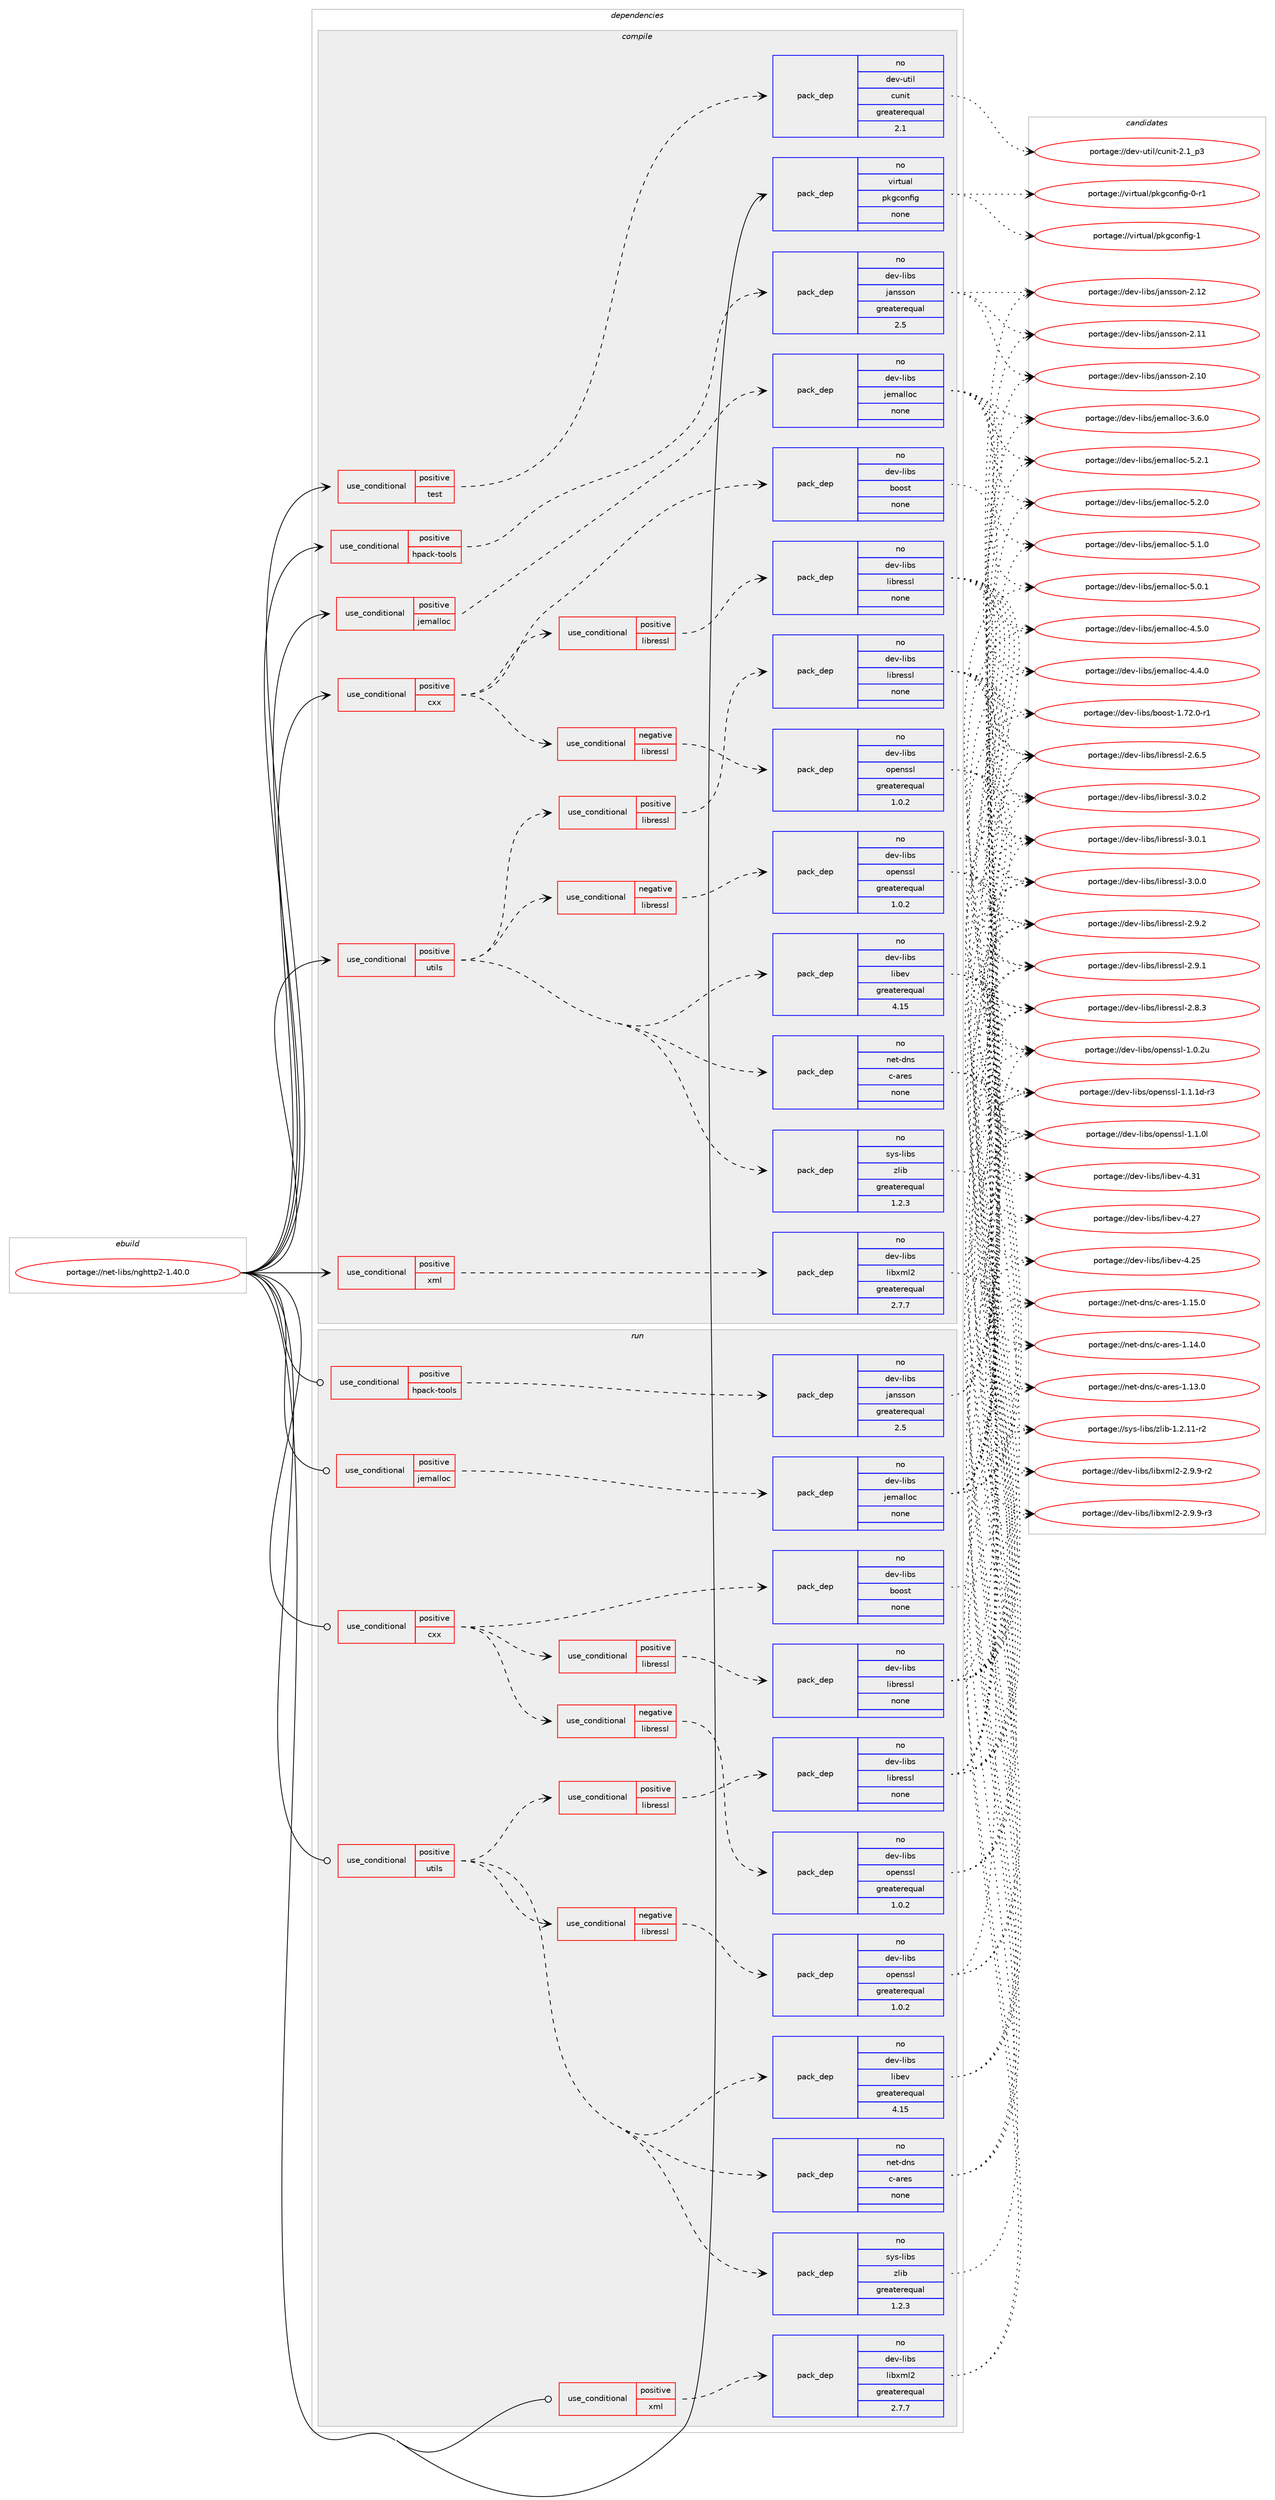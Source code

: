 digraph prolog {

# *************
# Graph options
# *************

newrank=true;
concentrate=true;
compound=true;
graph [rankdir=LR,fontname=Helvetica,fontsize=10,ranksep=1.5];#, ranksep=2.5, nodesep=0.2];
edge  [arrowhead=vee];
node  [fontname=Helvetica,fontsize=10];

# **********
# The ebuild
# **********

subgraph cluster_leftcol {
color=gray;
rank=same;
label=<<i>ebuild</i>>;
id [label="portage://net-libs/nghttp2-1.40.0", color=red, width=4, href="../net-libs/nghttp2-1.40.0.svg"];
}

# ****************
# The dependencies
# ****************

subgraph cluster_midcol {
color=gray;
label=<<i>dependencies</i>>;
subgraph cluster_compile {
fillcolor="#eeeeee";
style=filled;
label=<<i>compile</i>>;
subgraph cond16313 {
dependency78344 [label=<<TABLE BORDER="0" CELLBORDER="1" CELLSPACING="0" CELLPADDING="4"><TR><TD ROWSPAN="3" CELLPADDING="10">use_conditional</TD></TR><TR><TD>positive</TD></TR><TR><TD>cxx</TD></TR></TABLE>>, shape=none, color=red];
subgraph cond16314 {
dependency78345 [label=<<TABLE BORDER="0" CELLBORDER="1" CELLSPACING="0" CELLPADDING="4"><TR><TD ROWSPAN="3" CELLPADDING="10">use_conditional</TD></TR><TR><TD>negative</TD></TR><TR><TD>libressl</TD></TR></TABLE>>, shape=none, color=red];
subgraph pack60549 {
dependency78346 [label=<<TABLE BORDER="0" CELLBORDER="1" CELLSPACING="0" CELLPADDING="4" WIDTH="220"><TR><TD ROWSPAN="6" CELLPADDING="30">pack_dep</TD></TR><TR><TD WIDTH="110">no</TD></TR><TR><TD>dev-libs</TD></TR><TR><TD>openssl</TD></TR><TR><TD>greaterequal</TD></TR><TR><TD>1.0.2</TD></TR></TABLE>>, shape=none, color=blue];
}
dependency78345:e -> dependency78346:w [weight=20,style="dashed",arrowhead="vee"];
}
dependency78344:e -> dependency78345:w [weight=20,style="dashed",arrowhead="vee"];
subgraph cond16315 {
dependency78347 [label=<<TABLE BORDER="0" CELLBORDER="1" CELLSPACING="0" CELLPADDING="4"><TR><TD ROWSPAN="3" CELLPADDING="10">use_conditional</TD></TR><TR><TD>positive</TD></TR><TR><TD>libressl</TD></TR></TABLE>>, shape=none, color=red];
subgraph pack60550 {
dependency78348 [label=<<TABLE BORDER="0" CELLBORDER="1" CELLSPACING="0" CELLPADDING="4" WIDTH="220"><TR><TD ROWSPAN="6" CELLPADDING="30">pack_dep</TD></TR><TR><TD WIDTH="110">no</TD></TR><TR><TD>dev-libs</TD></TR><TR><TD>libressl</TD></TR><TR><TD>none</TD></TR><TR><TD></TD></TR></TABLE>>, shape=none, color=blue];
}
dependency78347:e -> dependency78348:w [weight=20,style="dashed",arrowhead="vee"];
}
dependency78344:e -> dependency78347:w [weight=20,style="dashed",arrowhead="vee"];
subgraph pack60551 {
dependency78349 [label=<<TABLE BORDER="0" CELLBORDER="1" CELLSPACING="0" CELLPADDING="4" WIDTH="220"><TR><TD ROWSPAN="6" CELLPADDING="30">pack_dep</TD></TR><TR><TD WIDTH="110">no</TD></TR><TR><TD>dev-libs</TD></TR><TR><TD>boost</TD></TR><TR><TD>none</TD></TR><TR><TD></TD></TR></TABLE>>, shape=none, color=blue];
}
dependency78344:e -> dependency78349:w [weight=20,style="dashed",arrowhead="vee"];
}
id:e -> dependency78344:w [weight=20,style="solid",arrowhead="vee"];
subgraph cond16316 {
dependency78350 [label=<<TABLE BORDER="0" CELLBORDER="1" CELLSPACING="0" CELLPADDING="4"><TR><TD ROWSPAN="3" CELLPADDING="10">use_conditional</TD></TR><TR><TD>positive</TD></TR><TR><TD>hpack-tools</TD></TR></TABLE>>, shape=none, color=red];
subgraph pack60552 {
dependency78351 [label=<<TABLE BORDER="0" CELLBORDER="1" CELLSPACING="0" CELLPADDING="4" WIDTH="220"><TR><TD ROWSPAN="6" CELLPADDING="30">pack_dep</TD></TR><TR><TD WIDTH="110">no</TD></TR><TR><TD>dev-libs</TD></TR><TR><TD>jansson</TD></TR><TR><TD>greaterequal</TD></TR><TR><TD>2.5</TD></TR></TABLE>>, shape=none, color=blue];
}
dependency78350:e -> dependency78351:w [weight=20,style="dashed",arrowhead="vee"];
}
id:e -> dependency78350:w [weight=20,style="solid",arrowhead="vee"];
subgraph cond16317 {
dependency78352 [label=<<TABLE BORDER="0" CELLBORDER="1" CELLSPACING="0" CELLPADDING="4"><TR><TD ROWSPAN="3" CELLPADDING="10">use_conditional</TD></TR><TR><TD>positive</TD></TR><TR><TD>jemalloc</TD></TR></TABLE>>, shape=none, color=red];
subgraph pack60553 {
dependency78353 [label=<<TABLE BORDER="0" CELLBORDER="1" CELLSPACING="0" CELLPADDING="4" WIDTH="220"><TR><TD ROWSPAN="6" CELLPADDING="30">pack_dep</TD></TR><TR><TD WIDTH="110">no</TD></TR><TR><TD>dev-libs</TD></TR><TR><TD>jemalloc</TD></TR><TR><TD>none</TD></TR><TR><TD></TD></TR></TABLE>>, shape=none, color=blue];
}
dependency78352:e -> dependency78353:w [weight=20,style="dashed",arrowhead="vee"];
}
id:e -> dependency78352:w [weight=20,style="solid",arrowhead="vee"];
subgraph cond16318 {
dependency78354 [label=<<TABLE BORDER="0" CELLBORDER="1" CELLSPACING="0" CELLPADDING="4"><TR><TD ROWSPAN="3" CELLPADDING="10">use_conditional</TD></TR><TR><TD>positive</TD></TR><TR><TD>test</TD></TR></TABLE>>, shape=none, color=red];
subgraph pack60554 {
dependency78355 [label=<<TABLE BORDER="0" CELLBORDER="1" CELLSPACING="0" CELLPADDING="4" WIDTH="220"><TR><TD ROWSPAN="6" CELLPADDING="30">pack_dep</TD></TR><TR><TD WIDTH="110">no</TD></TR><TR><TD>dev-util</TD></TR><TR><TD>cunit</TD></TR><TR><TD>greaterequal</TD></TR><TR><TD>2.1</TD></TR></TABLE>>, shape=none, color=blue];
}
dependency78354:e -> dependency78355:w [weight=20,style="dashed",arrowhead="vee"];
}
id:e -> dependency78354:w [weight=20,style="solid",arrowhead="vee"];
subgraph cond16319 {
dependency78356 [label=<<TABLE BORDER="0" CELLBORDER="1" CELLSPACING="0" CELLPADDING="4"><TR><TD ROWSPAN="3" CELLPADDING="10">use_conditional</TD></TR><TR><TD>positive</TD></TR><TR><TD>utils</TD></TR></TABLE>>, shape=none, color=red];
subgraph cond16320 {
dependency78357 [label=<<TABLE BORDER="0" CELLBORDER="1" CELLSPACING="0" CELLPADDING="4"><TR><TD ROWSPAN="3" CELLPADDING="10">use_conditional</TD></TR><TR><TD>negative</TD></TR><TR><TD>libressl</TD></TR></TABLE>>, shape=none, color=red];
subgraph pack60555 {
dependency78358 [label=<<TABLE BORDER="0" CELLBORDER="1" CELLSPACING="0" CELLPADDING="4" WIDTH="220"><TR><TD ROWSPAN="6" CELLPADDING="30">pack_dep</TD></TR><TR><TD WIDTH="110">no</TD></TR><TR><TD>dev-libs</TD></TR><TR><TD>openssl</TD></TR><TR><TD>greaterequal</TD></TR><TR><TD>1.0.2</TD></TR></TABLE>>, shape=none, color=blue];
}
dependency78357:e -> dependency78358:w [weight=20,style="dashed",arrowhead="vee"];
}
dependency78356:e -> dependency78357:w [weight=20,style="dashed",arrowhead="vee"];
subgraph cond16321 {
dependency78359 [label=<<TABLE BORDER="0" CELLBORDER="1" CELLSPACING="0" CELLPADDING="4"><TR><TD ROWSPAN="3" CELLPADDING="10">use_conditional</TD></TR><TR><TD>positive</TD></TR><TR><TD>libressl</TD></TR></TABLE>>, shape=none, color=red];
subgraph pack60556 {
dependency78360 [label=<<TABLE BORDER="0" CELLBORDER="1" CELLSPACING="0" CELLPADDING="4" WIDTH="220"><TR><TD ROWSPAN="6" CELLPADDING="30">pack_dep</TD></TR><TR><TD WIDTH="110">no</TD></TR><TR><TD>dev-libs</TD></TR><TR><TD>libressl</TD></TR><TR><TD>none</TD></TR><TR><TD></TD></TR></TABLE>>, shape=none, color=blue];
}
dependency78359:e -> dependency78360:w [weight=20,style="dashed",arrowhead="vee"];
}
dependency78356:e -> dependency78359:w [weight=20,style="dashed",arrowhead="vee"];
subgraph pack60557 {
dependency78361 [label=<<TABLE BORDER="0" CELLBORDER="1" CELLSPACING="0" CELLPADDING="4" WIDTH="220"><TR><TD ROWSPAN="6" CELLPADDING="30">pack_dep</TD></TR><TR><TD WIDTH="110">no</TD></TR><TR><TD>dev-libs</TD></TR><TR><TD>libev</TD></TR><TR><TD>greaterequal</TD></TR><TR><TD>4.15</TD></TR></TABLE>>, shape=none, color=blue];
}
dependency78356:e -> dependency78361:w [weight=20,style="dashed",arrowhead="vee"];
subgraph pack60558 {
dependency78362 [label=<<TABLE BORDER="0" CELLBORDER="1" CELLSPACING="0" CELLPADDING="4" WIDTH="220"><TR><TD ROWSPAN="6" CELLPADDING="30">pack_dep</TD></TR><TR><TD WIDTH="110">no</TD></TR><TR><TD>sys-libs</TD></TR><TR><TD>zlib</TD></TR><TR><TD>greaterequal</TD></TR><TR><TD>1.2.3</TD></TR></TABLE>>, shape=none, color=blue];
}
dependency78356:e -> dependency78362:w [weight=20,style="dashed",arrowhead="vee"];
subgraph pack60559 {
dependency78363 [label=<<TABLE BORDER="0" CELLBORDER="1" CELLSPACING="0" CELLPADDING="4" WIDTH="220"><TR><TD ROWSPAN="6" CELLPADDING="30">pack_dep</TD></TR><TR><TD WIDTH="110">no</TD></TR><TR><TD>net-dns</TD></TR><TR><TD>c-ares</TD></TR><TR><TD>none</TD></TR><TR><TD></TD></TR></TABLE>>, shape=none, color=blue];
}
dependency78356:e -> dependency78363:w [weight=20,style="dashed",arrowhead="vee"];
}
id:e -> dependency78356:w [weight=20,style="solid",arrowhead="vee"];
subgraph cond16322 {
dependency78364 [label=<<TABLE BORDER="0" CELLBORDER="1" CELLSPACING="0" CELLPADDING="4"><TR><TD ROWSPAN="3" CELLPADDING="10">use_conditional</TD></TR><TR><TD>positive</TD></TR><TR><TD>xml</TD></TR></TABLE>>, shape=none, color=red];
subgraph pack60560 {
dependency78365 [label=<<TABLE BORDER="0" CELLBORDER="1" CELLSPACING="0" CELLPADDING="4" WIDTH="220"><TR><TD ROWSPAN="6" CELLPADDING="30">pack_dep</TD></TR><TR><TD WIDTH="110">no</TD></TR><TR><TD>dev-libs</TD></TR><TR><TD>libxml2</TD></TR><TR><TD>greaterequal</TD></TR><TR><TD>2.7.7</TD></TR></TABLE>>, shape=none, color=blue];
}
dependency78364:e -> dependency78365:w [weight=20,style="dashed",arrowhead="vee"];
}
id:e -> dependency78364:w [weight=20,style="solid",arrowhead="vee"];
subgraph pack60561 {
dependency78366 [label=<<TABLE BORDER="0" CELLBORDER="1" CELLSPACING="0" CELLPADDING="4" WIDTH="220"><TR><TD ROWSPAN="6" CELLPADDING="30">pack_dep</TD></TR><TR><TD WIDTH="110">no</TD></TR><TR><TD>virtual</TD></TR><TR><TD>pkgconfig</TD></TR><TR><TD>none</TD></TR><TR><TD></TD></TR></TABLE>>, shape=none, color=blue];
}
id:e -> dependency78366:w [weight=20,style="solid",arrowhead="vee"];
}
subgraph cluster_compileandrun {
fillcolor="#eeeeee";
style=filled;
label=<<i>compile and run</i>>;
}
subgraph cluster_run {
fillcolor="#eeeeee";
style=filled;
label=<<i>run</i>>;
subgraph cond16323 {
dependency78367 [label=<<TABLE BORDER="0" CELLBORDER="1" CELLSPACING="0" CELLPADDING="4"><TR><TD ROWSPAN="3" CELLPADDING="10">use_conditional</TD></TR><TR><TD>positive</TD></TR><TR><TD>cxx</TD></TR></TABLE>>, shape=none, color=red];
subgraph cond16324 {
dependency78368 [label=<<TABLE BORDER="0" CELLBORDER="1" CELLSPACING="0" CELLPADDING="4"><TR><TD ROWSPAN="3" CELLPADDING="10">use_conditional</TD></TR><TR><TD>negative</TD></TR><TR><TD>libressl</TD></TR></TABLE>>, shape=none, color=red];
subgraph pack60562 {
dependency78369 [label=<<TABLE BORDER="0" CELLBORDER="1" CELLSPACING="0" CELLPADDING="4" WIDTH="220"><TR><TD ROWSPAN="6" CELLPADDING="30">pack_dep</TD></TR><TR><TD WIDTH="110">no</TD></TR><TR><TD>dev-libs</TD></TR><TR><TD>openssl</TD></TR><TR><TD>greaterequal</TD></TR><TR><TD>1.0.2</TD></TR></TABLE>>, shape=none, color=blue];
}
dependency78368:e -> dependency78369:w [weight=20,style="dashed",arrowhead="vee"];
}
dependency78367:e -> dependency78368:w [weight=20,style="dashed",arrowhead="vee"];
subgraph cond16325 {
dependency78370 [label=<<TABLE BORDER="0" CELLBORDER="1" CELLSPACING="0" CELLPADDING="4"><TR><TD ROWSPAN="3" CELLPADDING="10">use_conditional</TD></TR><TR><TD>positive</TD></TR><TR><TD>libressl</TD></TR></TABLE>>, shape=none, color=red];
subgraph pack60563 {
dependency78371 [label=<<TABLE BORDER="0" CELLBORDER="1" CELLSPACING="0" CELLPADDING="4" WIDTH="220"><TR><TD ROWSPAN="6" CELLPADDING="30">pack_dep</TD></TR><TR><TD WIDTH="110">no</TD></TR><TR><TD>dev-libs</TD></TR><TR><TD>libressl</TD></TR><TR><TD>none</TD></TR><TR><TD></TD></TR></TABLE>>, shape=none, color=blue];
}
dependency78370:e -> dependency78371:w [weight=20,style="dashed",arrowhead="vee"];
}
dependency78367:e -> dependency78370:w [weight=20,style="dashed",arrowhead="vee"];
subgraph pack60564 {
dependency78372 [label=<<TABLE BORDER="0" CELLBORDER="1" CELLSPACING="0" CELLPADDING="4" WIDTH="220"><TR><TD ROWSPAN="6" CELLPADDING="30">pack_dep</TD></TR><TR><TD WIDTH="110">no</TD></TR><TR><TD>dev-libs</TD></TR><TR><TD>boost</TD></TR><TR><TD>none</TD></TR><TR><TD></TD></TR></TABLE>>, shape=none, color=blue];
}
dependency78367:e -> dependency78372:w [weight=20,style="dashed",arrowhead="vee"];
}
id:e -> dependency78367:w [weight=20,style="solid",arrowhead="odot"];
subgraph cond16326 {
dependency78373 [label=<<TABLE BORDER="0" CELLBORDER="1" CELLSPACING="0" CELLPADDING="4"><TR><TD ROWSPAN="3" CELLPADDING="10">use_conditional</TD></TR><TR><TD>positive</TD></TR><TR><TD>hpack-tools</TD></TR></TABLE>>, shape=none, color=red];
subgraph pack60565 {
dependency78374 [label=<<TABLE BORDER="0" CELLBORDER="1" CELLSPACING="0" CELLPADDING="4" WIDTH="220"><TR><TD ROWSPAN="6" CELLPADDING="30">pack_dep</TD></TR><TR><TD WIDTH="110">no</TD></TR><TR><TD>dev-libs</TD></TR><TR><TD>jansson</TD></TR><TR><TD>greaterequal</TD></TR><TR><TD>2.5</TD></TR></TABLE>>, shape=none, color=blue];
}
dependency78373:e -> dependency78374:w [weight=20,style="dashed",arrowhead="vee"];
}
id:e -> dependency78373:w [weight=20,style="solid",arrowhead="odot"];
subgraph cond16327 {
dependency78375 [label=<<TABLE BORDER="0" CELLBORDER="1" CELLSPACING="0" CELLPADDING="4"><TR><TD ROWSPAN="3" CELLPADDING="10">use_conditional</TD></TR><TR><TD>positive</TD></TR><TR><TD>jemalloc</TD></TR></TABLE>>, shape=none, color=red];
subgraph pack60566 {
dependency78376 [label=<<TABLE BORDER="0" CELLBORDER="1" CELLSPACING="0" CELLPADDING="4" WIDTH="220"><TR><TD ROWSPAN="6" CELLPADDING="30">pack_dep</TD></TR><TR><TD WIDTH="110">no</TD></TR><TR><TD>dev-libs</TD></TR><TR><TD>jemalloc</TD></TR><TR><TD>none</TD></TR><TR><TD></TD></TR></TABLE>>, shape=none, color=blue];
}
dependency78375:e -> dependency78376:w [weight=20,style="dashed",arrowhead="vee"];
}
id:e -> dependency78375:w [weight=20,style="solid",arrowhead="odot"];
subgraph cond16328 {
dependency78377 [label=<<TABLE BORDER="0" CELLBORDER="1" CELLSPACING="0" CELLPADDING="4"><TR><TD ROWSPAN="3" CELLPADDING="10">use_conditional</TD></TR><TR><TD>positive</TD></TR><TR><TD>utils</TD></TR></TABLE>>, shape=none, color=red];
subgraph cond16329 {
dependency78378 [label=<<TABLE BORDER="0" CELLBORDER="1" CELLSPACING="0" CELLPADDING="4"><TR><TD ROWSPAN="3" CELLPADDING="10">use_conditional</TD></TR><TR><TD>negative</TD></TR><TR><TD>libressl</TD></TR></TABLE>>, shape=none, color=red];
subgraph pack60567 {
dependency78379 [label=<<TABLE BORDER="0" CELLBORDER="1" CELLSPACING="0" CELLPADDING="4" WIDTH="220"><TR><TD ROWSPAN="6" CELLPADDING="30">pack_dep</TD></TR><TR><TD WIDTH="110">no</TD></TR><TR><TD>dev-libs</TD></TR><TR><TD>openssl</TD></TR><TR><TD>greaterequal</TD></TR><TR><TD>1.0.2</TD></TR></TABLE>>, shape=none, color=blue];
}
dependency78378:e -> dependency78379:w [weight=20,style="dashed",arrowhead="vee"];
}
dependency78377:e -> dependency78378:w [weight=20,style="dashed",arrowhead="vee"];
subgraph cond16330 {
dependency78380 [label=<<TABLE BORDER="0" CELLBORDER="1" CELLSPACING="0" CELLPADDING="4"><TR><TD ROWSPAN="3" CELLPADDING="10">use_conditional</TD></TR><TR><TD>positive</TD></TR><TR><TD>libressl</TD></TR></TABLE>>, shape=none, color=red];
subgraph pack60568 {
dependency78381 [label=<<TABLE BORDER="0" CELLBORDER="1" CELLSPACING="0" CELLPADDING="4" WIDTH="220"><TR><TD ROWSPAN="6" CELLPADDING="30">pack_dep</TD></TR><TR><TD WIDTH="110">no</TD></TR><TR><TD>dev-libs</TD></TR><TR><TD>libressl</TD></TR><TR><TD>none</TD></TR><TR><TD></TD></TR></TABLE>>, shape=none, color=blue];
}
dependency78380:e -> dependency78381:w [weight=20,style="dashed",arrowhead="vee"];
}
dependency78377:e -> dependency78380:w [weight=20,style="dashed",arrowhead="vee"];
subgraph pack60569 {
dependency78382 [label=<<TABLE BORDER="0" CELLBORDER="1" CELLSPACING="0" CELLPADDING="4" WIDTH="220"><TR><TD ROWSPAN="6" CELLPADDING="30">pack_dep</TD></TR><TR><TD WIDTH="110">no</TD></TR><TR><TD>dev-libs</TD></TR><TR><TD>libev</TD></TR><TR><TD>greaterequal</TD></TR><TR><TD>4.15</TD></TR></TABLE>>, shape=none, color=blue];
}
dependency78377:e -> dependency78382:w [weight=20,style="dashed",arrowhead="vee"];
subgraph pack60570 {
dependency78383 [label=<<TABLE BORDER="0" CELLBORDER="1" CELLSPACING="0" CELLPADDING="4" WIDTH="220"><TR><TD ROWSPAN="6" CELLPADDING="30">pack_dep</TD></TR><TR><TD WIDTH="110">no</TD></TR><TR><TD>sys-libs</TD></TR><TR><TD>zlib</TD></TR><TR><TD>greaterequal</TD></TR><TR><TD>1.2.3</TD></TR></TABLE>>, shape=none, color=blue];
}
dependency78377:e -> dependency78383:w [weight=20,style="dashed",arrowhead="vee"];
subgraph pack60571 {
dependency78384 [label=<<TABLE BORDER="0" CELLBORDER="1" CELLSPACING="0" CELLPADDING="4" WIDTH="220"><TR><TD ROWSPAN="6" CELLPADDING="30">pack_dep</TD></TR><TR><TD WIDTH="110">no</TD></TR><TR><TD>net-dns</TD></TR><TR><TD>c-ares</TD></TR><TR><TD>none</TD></TR><TR><TD></TD></TR></TABLE>>, shape=none, color=blue];
}
dependency78377:e -> dependency78384:w [weight=20,style="dashed",arrowhead="vee"];
}
id:e -> dependency78377:w [weight=20,style="solid",arrowhead="odot"];
subgraph cond16331 {
dependency78385 [label=<<TABLE BORDER="0" CELLBORDER="1" CELLSPACING="0" CELLPADDING="4"><TR><TD ROWSPAN="3" CELLPADDING="10">use_conditional</TD></TR><TR><TD>positive</TD></TR><TR><TD>xml</TD></TR></TABLE>>, shape=none, color=red];
subgraph pack60572 {
dependency78386 [label=<<TABLE BORDER="0" CELLBORDER="1" CELLSPACING="0" CELLPADDING="4" WIDTH="220"><TR><TD ROWSPAN="6" CELLPADDING="30">pack_dep</TD></TR><TR><TD WIDTH="110">no</TD></TR><TR><TD>dev-libs</TD></TR><TR><TD>libxml2</TD></TR><TR><TD>greaterequal</TD></TR><TR><TD>2.7.7</TD></TR></TABLE>>, shape=none, color=blue];
}
dependency78385:e -> dependency78386:w [weight=20,style="dashed",arrowhead="vee"];
}
id:e -> dependency78385:w [weight=20,style="solid",arrowhead="odot"];
}
}

# **************
# The candidates
# **************

subgraph cluster_choices {
rank=same;
color=gray;
label=<<i>candidates</i>>;

subgraph choice60549 {
color=black;
nodesep=1;
choice1001011184510810598115471111121011101151151084549464946491004511451 [label="portage://dev-libs/openssl-1.1.1d-r3", color=red, width=4,href="../dev-libs/openssl-1.1.1d-r3.svg"];
choice100101118451081059811547111112101110115115108454946494648108 [label="portage://dev-libs/openssl-1.1.0l", color=red, width=4,href="../dev-libs/openssl-1.1.0l.svg"];
choice100101118451081059811547111112101110115115108454946484650117 [label="portage://dev-libs/openssl-1.0.2u", color=red, width=4,href="../dev-libs/openssl-1.0.2u.svg"];
dependency78346:e -> choice1001011184510810598115471111121011101151151084549464946491004511451:w [style=dotted,weight="100"];
dependency78346:e -> choice100101118451081059811547111112101110115115108454946494648108:w [style=dotted,weight="100"];
dependency78346:e -> choice100101118451081059811547111112101110115115108454946484650117:w [style=dotted,weight="100"];
}
subgraph choice60550 {
color=black;
nodesep=1;
choice10010111845108105981154710810598114101115115108455146484650 [label="portage://dev-libs/libressl-3.0.2", color=red, width=4,href="../dev-libs/libressl-3.0.2.svg"];
choice10010111845108105981154710810598114101115115108455146484649 [label="portage://dev-libs/libressl-3.0.1", color=red, width=4,href="../dev-libs/libressl-3.0.1.svg"];
choice10010111845108105981154710810598114101115115108455146484648 [label="portage://dev-libs/libressl-3.0.0", color=red, width=4,href="../dev-libs/libressl-3.0.0.svg"];
choice10010111845108105981154710810598114101115115108455046574650 [label="portage://dev-libs/libressl-2.9.2", color=red, width=4,href="../dev-libs/libressl-2.9.2.svg"];
choice10010111845108105981154710810598114101115115108455046574649 [label="portage://dev-libs/libressl-2.9.1", color=red, width=4,href="../dev-libs/libressl-2.9.1.svg"];
choice10010111845108105981154710810598114101115115108455046564651 [label="portage://dev-libs/libressl-2.8.3", color=red, width=4,href="../dev-libs/libressl-2.8.3.svg"];
choice10010111845108105981154710810598114101115115108455046544653 [label="portage://dev-libs/libressl-2.6.5", color=red, width=4,href="../dev-libs/libressl-2.6.5.svg"];
dependency78348:e -> choice10010111845108105981154710810598114101115115108455146484650:w [style=dotted,weight="100"];
dependency78348:e -> choice10010111845108105981154710810598114101115115108455146484649:w [style=dotted,weight="100"];
dependency78348:e -> choice10010111845108105981154710810598114101115115108455146484648:w [style=dotted,weight="100"];
dependency78348:e -> choice10010111845108105981154710810598114101115115108455046574650:w [style=dotted,weight="100"];
dependency78348:e -> choice10010111845108105981154710810598114101115115108455046574649:w [style=dotted,weight="100"];
dependency78348:e -> choice10010111845108105981154710810598114101115115108455046564651:w [style=dotted,weight="100"];
dependency78348:e -> choice10010111845108105981154710810598114101115115108455046544653:w [style=dotted,weight="100"];
}
subgraph choice60551 {
color=black;
nodesep=1;
choice10010111845108105981154798111111115116454946555046484511449 [label="portage://dev-libs/boost-1.72.0-r1", color=red, width=4,href="../dev-libs/boost-1.72.0-r1.svg"];
dependency78349:e -> choice10010111845108105981154798111111115116454946555046484511449:w [style=dotted,weight="100"];
}
subgraph choice60552 {
color=black;
nodesep=1;
choice100101118451081059811547106971101151151111104550464950 [label="portage://dev-libs/jansson-2.12", color=red, width=4,href="../dev-libs/jansson-2.12.svg"];
choice100101118451081059811547106971101151151111104550464949 [label="portage://dev-libs/jansson-2.11", color=red, width=4,href="../dev-libs/jansson-2.11.svg"];
choice100101118451081059811547106971101151151111104550464948 [label="portage://dev-libs/jansson-2.10", color=red, width=4,href="../dev-libs/jansson-2.10.svg"];
dependency78351:e -> choice100101118451081059811547106971101151151111104550464950:w [style=dotted,weight="100"];
dependency78351:e -> choice100101118451081059811547106971101151151111104550464949:w [style=dotted,weight="100"];
dependency78351:e -> choice100101118451081059811547106971101151151111104550464948:w [style=dotted,weight="100"];
}
subgraph choice60553 {
color=black;
nodesep=1;
choice1001011184510810598115471061011099710810811199455346504649 [label="portage://dev-libs/jemalloc-5.2.1", color=red, width=4,href="../dev-libs/jemalloc-5.2.1.svg"];
choice1001011184510810598115471061011099710810811199455346504648 [label="portage://dev-libs/jemalloc-5.2.0", color=red, width=4,href="../dev-libs/jemalloc-5.2.0.svg"];
choice1001011184510810598115471061011099710810811199455346494648 [label="portage://dev-libs/jemalloc-5.1.0", color=red, width=4,href="../dev-libs/jemalloc-5.1.0.svg"];
choice1001011184510810598115471061011099710810811199455346484649 [label="portage://dev-libs/jemalloc-5.0.1", color=red, width=4,href="../dev-libs/jemalloc-5.0.1.svg"];
choice1001011184510810598115471061011099710810811199455246534648 [label="portage://dev-libs/jemalloc-4.5.0", color=red, width=4,href="../dev-libs/jemalloc-4.5.0.svg"];
choice1001011184510810598115471061011099710810811199455246524648 [label="portage://dev-libs/jemalloc-4.4.0", color=red, width=4,href="../dev-libs/jemalloc-4.4.0.svg"];
choice1001011184510810598115471061011099710810811199455146544648 [label="portage://dev-libs/jemalloc-3.6.0", color=red, width=4,href="../dev-libs/jemalloc-3.6.0.svg"];
dependency78353:e -> choice1001011184510810598115471061011099710810811199455346504649:w [style=dotted,weight="100"];
dependency78353:e -> choice1001011184510810598115471061011099710810811199455346504648:w [style=dotted,weight="100"];
dependency78353:e -> choice1001011184510810598115471061011099710810811199455346494648:w [style=dotted,weight="100"];
dependency78353:e -> choice1001011184510810598115471061011099710810811199455346484649:w [style=dotted,weight="100"];
dependency78353:e -> choice1001011184510810598115471061011099710810811199455246534648:w [style=dotted,weight="100"];
dependency78353:e -> choice1001011184510810598115471061011099710810811199455246524648:w [style=dotted,weight="100"];
dependency78353:e -> choice1001011184510810598115471061011099710810811199455146544648:w [style=dotted,weight="100"];
}
subgraph choice60554 {
color=black;
nodesep=1;
choice100101118451171161051084799117110105116455046499511251 [label="portage://dev-util/cunit-2.1_p3", color=red, width=4,href="../dev-util/cunit-2.1_p3.svg"];
dependency78355:e -> choice100101118451171161051084799117110105116455046499511251:w [style=dotted,weight="100"];
}
subgraph choice60555 {
color=black;
nodesep=1;
choice1001011184510810598115471111121011101151151084549464946491004511451 [label="portage://dev-libs/openssl-1.1.1d-r3", color=red, width=4,href="../dev-libs/openssl-1.1.1d-r3.svg"];
choice100101118451081059811547111112101110115115108454946494648108 [label="portage://dev-libs/openssl-1.1.0l", color=red, width=4,href="../dev-libs/openssl-1.1.0l.svg"];
choice100101118451081059811547111112101110115115108454946484650117 [label="portage://dev-libs/openssl-1.0.2u", color=red, width=4,href="../dev-libs/openssl-1.0.2u.svg"];
dependency78358:e -> choice1001011184510810598115471111121011101151151084549464946491004511451:w [style=dotted,weight="100"];
dependency78358:e -> choice100101118451081059811547111112101110115115108454946494648108:w [style=dotted,weight="100"];
dependency78358:e -> choice100101118451081059811547111112101110115115108454946484650117:w [style=dotted,weight="100"];
}
subgraph choice60556 {
color=black;
nodesep=1;
choice10010111845108105981154710810598114101115115108455146484650 [label="portage://dev-libs/libressl-3.0.2", color=red, width=4,href="../dev-libs/libressl-3.0.2.svg"];
choice10010111845108105981154710810598114101115115108455146484649 [label="portage://dev-libs/libressl-3.0.1", color=red, width=4,href="../dev-libs/libressl-3.0.1.svg"];
choice10010111845108105981154710810598114101115115108455146484648 [label="portage://dev-libs/libressl-3.0.0", color=red, width=4,href="../dev-libs/libressl-3.0.0.svg"];
choice10010111845108105981154710810598114101115115108455046574650 [label="portage://dev-libs/libressl-2.9.2", color=red, width=4,href="../dev-libs/libressl-2.9.2.svg"];
choice10010111845108105981154710810598114101115115108455046574649 [label="portage://dev-libs/libressl-2.9.1", color=red, width=4,href="../dev-libs/libressl-2.9.1.svg"];
choice10010111845108105981154710810598114101115115108455046564651 [label="portage://dev-libs/libressl-2.8.3", color=red, width=4,href="../dev-libs/libressl-2.8.3.svg"];
choice10010111845108105981154710810598114101115115108455046544653 [label="portage://dev-libs/libressl-2.6.5", color=red, width=4,href="../dev-libs/libressl-2.6.5.svg"];
dependency78360:e -> choice10010111845108105981154710810598114101115115108455146484650:w [style=dotted,weight="100"];
dependency78360:e -> choice10010111845108105981154710810598114101115115108455146484649:w [style=dotted,weight="100"];
dependency78360:e -> choice10010111845108105981154710810598114101115115108455146484648:w [style=dotted,weight="100"];
dependency78360:e -> choice10010111845108105981154710810598114101115115108455046574650:w [style=dotted,weight="100"];
dependency78360:e -> choice10010111845108105981154710810598114101115115108455046574649:w [style=dotted,weight="100"];
dependency78360:e -> choice10010111845108105981154710810598114101115115108455046564651:w [style=dotted,weight="100"];
dependency78360:e -> choice10010111845108105981154710810598114101115115108455046544653:w [style=dotted,weight="100"];
}
subgraph choice60557 {
color=black;
nodesep=1;
choice100101118451081059811547108105981011184552465149 [label="portage://dev-libs/libev-4.31", color=red, width=4,href="../dev-libs/libev-4.31.svg"];
choice100101118451081059811547108105981011184552465055 [label="portage://dev-libs/libev-4.27", color=red, width=4,href="../dev-libs/libev-4.27.svg"];
choice100101118451081059811547108105981011184552465053 [label="portage://dev-libs/libev-4.25", color=red, width=4,href="../dev-libs/libev-4.25.svg"];
dependency78361:e -> choice100101118451081059811547108105981011184552465149:w [style=dotted,weight="100"];
dependency78361:e -> choice100101118451081059811547108105981011184552465055:w [style=dotted,weight="100"];
dependency78361:e -> choice100101118451081059811547108105981011184552465053:w [style=dotted,weight="100"];
}
subgraph choice60558 {
color=black;
nodesep=1;
choice11512111545108105981154712210810598454946504649494511450 [label="portage://sys-libs/zlib-1.2.11-r2", color=red, width=4,href="../sys-libs/zlib-1.2.11-r2.svg"];
dependency78362:e -> choice11512111545108105981154712210810598454946504649494511450:w [style=dotted,weight="100"];
}
subgraph choice60559 {
color=black;
nodesep=1;
choice110101116451001101154799459711410111545494649534648 [label="portage://net-dns/c-ares-1.15.0", color=red, width=4,href="../net-dns/c-ares-1.15.0.svg"];
choice110101116451001101154799459711410111545494649524648 [label="portage://net-dns/c-ares-1.14.0", color=red, width=4,href="../net-dns/c-ares-1.14.0.svg"];
choice110101116451001101154799459711410111545494649514648 [label="portage://net-dns/c-ares-1.13.0", color=red, width=4,href="../net-dns/c-ares-1.13.0.svg"];
dependency78363:e -> choice110101116451001101154799459711410111545494649534648:w [style=dotted,weight="100"];
dependency78363:e -> choice110101116451001101154799459711410111545494649524648:w [style=dotted,weight="100"];
dependency78363:e -> choice110101116451001101154799459711410111545494649514648:w [style=dotted,weight="100"];
}
subgraph choice60560 {
color=black;
nodesep=1;
choice10010111845108105981154710810598120109108504550465746574511451 [label="portage://dev-libs/libxml2-2.9.9-r3", color=red, width=4,href="../dev-libs/libxml2-2.9.9-r3.svg"];
choice10010111845108105981154710810598120109108504550465746574511450 [label="portage://dev-libs/libxml2-2.9.9-r2", color=red, width=4,href="../dev-libs/libxml2-2.9.9-r2.svg"];
dependency78365:e -> choice10010111845108105981154710810598120109108504550465746574511451:w [style=dotted,weight="100"];
dependency78365:e -> choice10010111845108105981154710810598120109108504550465746574511450:w [style=dotted,weight="100"];
}
subgraph choice60561 {
color=black;
nodesep=1;
choice1181051141161179710847112107103991111101021051034549 [label="portage://virtual/pkgconfig-1", color=red, width=4,href="../virtual/pkgconfig-1.svg"];
choice11810511411611797108471121071039911111010210510345484511449 [label="portage://virtual/pkgconfig-0-r1", color=red, width=4,href="../virtual/pkgconfig-0-r1.svg"];
dependency78366:e -> choice1181051141161179710847112107103991111101021051034549:w [style=dotted,weight="100"];
dependency78366:e -> choice11810511411611797108471121071039911111010210510345484511449:w [style=dotted,weight="100"];
}
subgraph choice60562 {
color=black;
nodesep=1;
choice1001011184510810598115471111121011101151151084549464946491004511451 [label="portage://dev-libs/openssl-1.1.1d-r3", color=red, width=4,href="../dev-libs/openssl-1.1.1d-r3.svg"];
choice100101118451081059811547111112101110115115108454946494648108 [label="portage://dev-libs/openssl-1.1.0l", color=red, width=4,href="../dev-libs/openssl-1.1.0l.svg"];
choice100101118451081059811547111112101110115115108454946484650117 [label="portage://dev-libs/openssl-1.0.2u", color=red, width=4,href="../dev-libs/openssl-1.0.2u.svg"];
dependency78369:e -> choice1001011184510810598115471111121011101151151084549464946491004511451:w [style=dotted,weight="100"];
dependency78369:e -> choice100101118451081059811547111112101110115115108454946494648108:w [style=dotted,weight="100"];
dependency78369:e -> choice100101118451081059811547111112101110115115108454946484650117:w [style=dotted,weight="100"];
}
subgraph choice60563 {
color=black;
nodesep=1;
choice10010111845108105981154710810598114101115115108455146484650 [label="portage://dev-libs/libressl-3.0.2", color=red, width=4,href="../dev-libs/libressl-3.0.2.svg"];
choice10010111845108105981154710810598114101115115108455146484649 [label="portage://dev-libs/libressl-3.0.1", color=red, width=4,href="../dev-libs/libressl-3.0.1.svg"];
choice10010111845108105981154710810598114101115115108455146484648 [label="portage://dev-libs/libressl-3.0.0", color=red, width=4,href="../dev-libs/libressl-3.0.0.svg"];
choice10010111845108105981154710810598114101115115108455046574650 [label="portage://dev-libs/libressl-2.9.2", color=red, width=4,href="../dev-libs/libressl-2.9.2.svg"];
choice10010111845108105981154710810598114101115115108455046574649 [label="portage://dev-libs/libressl-2.9.1", color=red, width=4,href="../dev-libs/libressl-2.9.1.svg"];
choice10010111845108105981154710810598114101115115108455046564651 [label="portage://dev-libs/libressl-2.8.3", color=red, width=4,href="../dev-libs/libressl-2.8.3.svg"];
choice10010111845108105981154710810598114101115115108455046544653 [label="portage://dev-libs/libressl-2.6.5", color=red, width=4,href="../dev-libs/libressl-2.6.5.svg"];
dependency78371:e -> choice10010111845108105981154710810598114101115115108455146484650:w [style=dotted,weight="100"];
dependency78371:e -> choice10010111845108105981154710810598114101115115108455146484649:w [style=dotted,weight="100"];
dependency78371:e -> choice10010111845108105981154710810598114101115115108455146484648:w [style=dotted,weight="100"];
dependency78371:e -> choice10010111845108105981154710810598114101115115108455046574650:w [style=dotted,weight="100"];
dependency78371:e -> choice10010111845108105981154710810598114101115115108455046574649:w [style=dotted,weight="100"];
dependency78371:e -> choice10010111845108105981154710810598114101115115108455046564651:w [style=dotted,weight="100"];
dependency78371:e -> choice10010111845108105981154710810598114101115115108455046544653:w [style=dotted,weight="100"];
}
subgraph choice60564 {
color=black;
nodesep=1;
choice10010111845108105981154798111111115116454946555046484511449 [label="portage://dev-libs/boost-1.72.0-r1", color=red, width=4,href="../dev-libs/boost-1.72.0-r1.svg"];
dependency78372:e -> choice10010111845108105981154798111111115116454946555046484511449:w [style=dotted,weight="100"];
}
subgraph choice60565 {
color=black;
nodesep=1;
choice100101118451081059811547106971101151151111104550464950 [label="portage://dev-libs/jansson-2.12", color=red, width=4,href="../dev-libs/jansson-2.12.svg"];
choice100101118451081059811547106971101151151111104550464949 [label="portage://dev-libs/jansson-2.11", color=red, width=4,href="../dev-libs/jansson-2.11.svg"];
choice100101118451081059811547106971101151151111104550464948 [label="portage://dev-libs/jansson-2.10", color=red, width=4,href="../dev-libs/jansson-2.10.svg"];
dependency78374:e -> choice100101118451081059811547106971101151151111104550464950:w [style=dotted,weight="100"];
dependency78374:e -> choice100101118451081059811547106971101151151111104550464949:w [style=dotted,weight="100"];
dependency78374:e -> choice100101118451081059811547106971101151151111104550464948:w [style=dotted,weight="100"];
}
subgraph choice60566 {
color=black;
nodesep=1;
choice1001011184510810598115471061011099710810811199455346504649 [label="portage://dev-libs/jemalloc-5.2.1", color=red, width=4,href="../dev-libs/jemalloc-5.2.1.svg"];
choice1001011184510810598115471061011099710810811199455346504648 [label="portage://dev-libs/jemalloc-5.2.0", color=red, width=4,href="../dev-libs/jemalloc-5.2.0.svg"];
choice1001011184510810598115471061011099710810811199455346494648 [label="portage://dev-libs/jemalloc-5.1.0", color=red, width=4,href="../dev-libs/jemalloc-5.1.0.svg"];
choice1001011184510810598115471061011099710810811199455346484649 [label="portage://dev-libs/jemalloc-5.0.1", color=red, width=4,href="../dev-libs/jemalloc-5.0.1.svg"];
choice1001011184510810598115471061011099710810811199455246534648 [label="portage://dev-libs/jemalloc-4.5.0", color=red, width=4,href="../dev-libs/jemalloc-4.5.0.svg"];
choice1001011184510810598115471061011099710810811199455246524648 [label="portage://dev-libs/jemalloc-4.4.0", color=red, width=4,href="../dev-libs/jemalloc-4.4.0.svg"];
choice1001011184510810598115471061011099710810811199455146544648 [label="portage://dev-libs/jemalloc-3.6.0", color=red, width=4,href="../dev-libs/jemalloc-3.6.0.svg"];
dependency78376:e -> choice1001011184510810598115471061011099710810811199455346504649:w [style=dotted,weight="100"];
dependency78376:e -> choice1001011184510810598115471061011099710810811199455346504648:w [style=dotted,weight="100"];
dependency78376:e -> choice1001011184510810598115471061011099710810811199455346494648:w [style=dotted,weight="100"];
dependency78376:e -> choice1001011184510810598115471061011099710810811199455346484649:w [style=dotted,weight="100"];
dependency78376:e -> choice1001011184510810598115471061011099710810811199455246534648:w [style=dotted,weight="100"];
dependency78376:e -> choice1001011184510810598115471061011099710810811199455246524648:w [style=dotted,weight="100"];
dependency78376:e -> choice1001011184510810598115471061011099710810811199455146544648:w [style=dotted,weight="100"];
}
subgraph choice60567 {
color=black;
nodesep=1;
choice1001011184510810598115471111121011101151151084549464946491004511451 [label="portage://dev-libs/openssl-1.1.1d-r3", color=red, width=4,href="../dev-libs/openssl-1.1.1d-r3.svg"];
choice100101118451081059811547111112101110115115108454946494648108 [label="portage://dev-libs/openssl-1.1.0l", color=red, width=4,href="../dev-libs/openssl-1.1.0l.svg"];
choice100101118451081059811547111112101110115115108454946484650117 [label="portage://dev-libs/openssl-1.0.2u", color=red, width=4,href="../dev-libs/openssl-1.0.2u.svg"];
dependency78379:e -> choice1001011184510810598115471111121011101151151084549464946491004511451:w [style=dotted,weight="100"];
dependency78379:e -> choice100101118451081059811547111112101110115115108454946494648108:w [style=dotted,weight="100"];
dependency78379:e -> choice100101118451081059811547111112101110115115108454946484650117:w [style=dotted,weight="100"];
}
subgraph choice60568 {
color=black;
nodesep=1;
choice10010111845108105981154710810598114101115115108455146484650 [label="portage://dev-libs/libressl-3.0.2", color=red, width=4,href="../dev-libs/libressl-3.0.2.svg"];
choice10010111845108105981154710810598114101115115108455146484649 [label="portage://dev-libs/libressl-3.0.1", color=red, width=4,href="../dev-libs/libressl-3.0.1.svg"];
choice10010111845108105981154710810598114101115115108455146484648 [label="portage://dev-libs/libressl-3.0.0", color=red, width=4,href="../dev-libs/libressl-3.0.0.svg"];
choice10010111845108105981154710810598114101115115108455046574650 [label="portage://dev-libs/libressl-2.9.2", color=red, width=4,href="../dev-libs/libressl-2.9.2.svg"];
choice10010111845108105981154710810598114101115115108455046574649 [label="portage://dev-libs/libressl-2.9.1", color=red, width=4,href="../dev-libs/libressl-2.9.1.svg"];
choice10010111845108105981154710810598114101115115108455046564651 [label="portage://dev-libs/libressl-2.8.3", color=red, width=4,href="../dev-libs/libressl-2.8.3.svg"];
choice10010111845108105981154710810598114101115115108455046544653 [label="portage://dev-libs/libressl-2.6.5", color=red, width=4,href="../dev-libs/libressl-2.6.5.svg"];
dependency78381:e -> choice10010111845108105981154710810598114101115115108455146484650:w [style=dotted,weight="100"];
dependency78381:e -> choice10010111845108105981154710810598114101115115108455146484649:w [style=dotted,weight="100"];
dependency78381:e -> choice10010111845108105981154710810598114101115115108455146484648:w [style=dotted,weight="100"];
dependency78381:e -> choice10010111845108105981154710810598114101115115108455046574650:w [style=dotted,weight="100"];
dependency78381:e -> choice10010111845108105981154710810598114101115115108455046574649:w [style=dotted,weight="100"];
dependency78381:e -> choice10010111845108105981154710810598114101115115108455046564651:w [style=dotted,weight="100"];
dependency78381:e -> choice10010111845108105981154710810598114101115115108455046544653:w [style=dotted,weight="100"];
}
subgraph choice60569 {
color=black;
nodesep=1;
choice100101118451081059811547108105981011184552465149 [label="portage://dev-libs/libev-4.31", color=red, width=4,href="../dev-libs/libev-4.31.svg"];
choice100101118451081059811547108105981011184552465055 [label="portage://dev-libs/libev-4.27", color=red, width=4,href="../dev-libs/libev-4.27.svg"];
choice100101118451081059811547108105981011184552465053 [label="portage://dev-libs/libev-4.25", color=red, width=4,href="../dev-libs/libev-4.25.svg"];
dependency78382:e -> choice100101118451081059811547108105981011184552465149:w [style=dotted,weight="100"];
dependency78382:e -> choice100101118451081059811547108105981011184552465055:w [style=dotted,weight="100"];
dependency78382:e -> choice100101118451081059811547108105981011184552465053:w [style=dotted,weight="100"];
}
subgraph choice60570 {
color=black;
nodesep=1;
choice11512111545108105981154712210810598454946504649494511450 [label="portage://sys-libs/zlib-1.2.11-r2", color=red, width=4,href="../sys-libs/zlib-1.2.11-r2.svg"];
dependency78383:e -> choice11512111545108105981154712210810598454946504649494511450:w [style=dotted,weight="100"];
}
subgraph choice60571 {
color=black;
nodesep=1;
choice110101116451001101154799459711410111545494649534648 [label="portage://net-dns/c-ares-1.15.0", color=red, width=4,href="../net-dns/c-ares-1.15.0.svg"];
choice110101116451001101154799459711410111545494649524648 [label="portage://net-dns/c-ares-1.14.0", color=red, width=4,href="../net-dns/c-ares-1.14.0.svg"];
choice110101116451001101154799459711410111545494649514648 [label="portage://net-dns/c-ares-1.13.0", color=red, width=4,href="../net-dns/c-ares-1.13.0.svg"];
dependency78384:e -> choice110101116451001101154799459711410111545494649534648:w [style=dotted,weight="100"];
dependency78384:e -> choice110101116451001101154799459711410111545494649524648:w [style=dotted,weight="100"];
dependency78384:e -> choice110101116451001101154799459711410111545494649514648:w [style=dotted,weight="100"];
}
subgraph choice60572 {
color=black;
nodesep=1;
choice10010111845108105981154710810598120109108504550465746574511451 [label="portage://dev-libs/libxml2-2.9.9-r3", color=red, width=4,href="../dev-libs/libxml2-2.9.9-r3.svg"];
choice10010111845108105981154710810598120109108504550465746574511450 [label="portage://dev-libs/libxml2-2.9.9-r2", color=red, width=4,href="../dev-libs/libxml2-2.9.9-r2.svg"];
dependency78386:e -> choice10010111845108105981154710810598120109108504550465746574511451:w [style=dotted,weight="100"];
dependency78386:e -> choice10010111845108105981154710810598120109108504550465746574511450:w [style=dotted,weight="100"];
}
}

}
